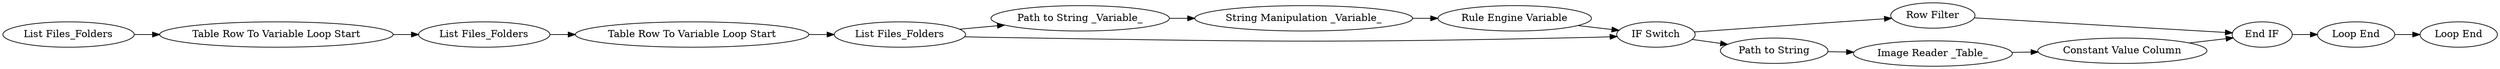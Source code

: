 digraph {
	48 -> 47
	38 -> 39
	43 -> 44
	49 -> 47
	47 -> 38
	30 -> 43
	46 -> 48
	28 -> 29
	30 -> 46
	29 -> 30
	40 -> 49
	45 -> 46
	26 -> 27
	44 -> 45
	27 -> 28
	46 -> 41
	41 -> 40
	27 [label="Table Row To Variable Loop Start"]
	48 [label="Row Filter"]
	43 [label="Path to String _Variable_"]
	44 [label="String Manipulation _Variable_"]
	49 [label="Constant Value Column"]
	29 [label="Table Row To Variable Loop Start"]
	41 [label="Path to String"]
	28 [label="List Files_Folders"]
	46 [label="IF Switch"]
	26 [label="List Files_Folders"]
	47 [label="End IF"]
	40 [label="Image Reader _Table_"]
	39 [label="Loop End"]
	30 [label="List Files_Folders"]
	38 [label="Loop End"]
	45 [label="Rule Engine Variable"]
	rankdir=LR
}
